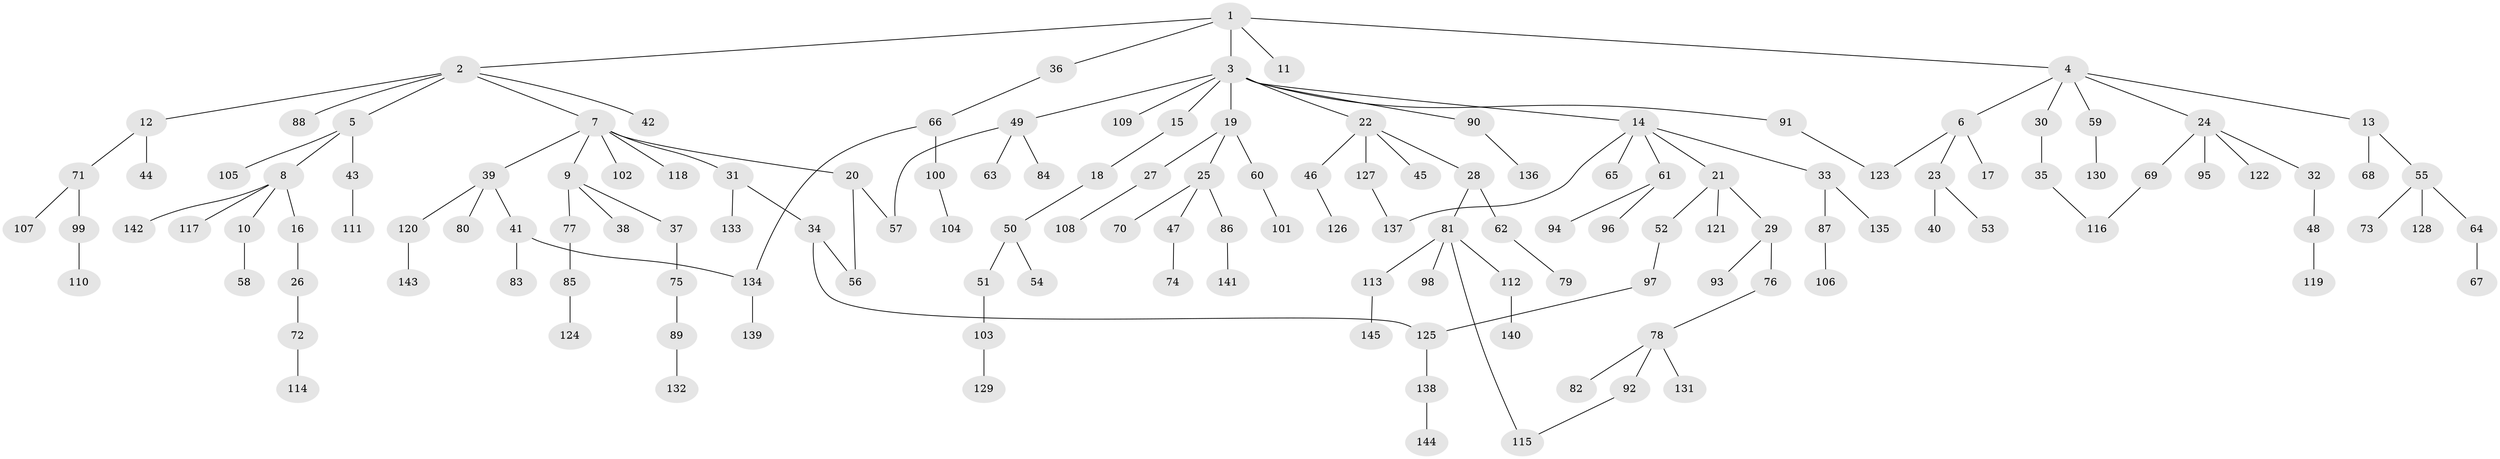 // coarse degree distribution, {9: 0.020202020202020204, 7: 0.030303030303030304, 4: 0.09090909090909091, 6: 0.010101010101010102, 1: 0.5050505050505051, 2: 0.25252525252525254, 3: 0.0707070707070707, 5: 0.020202020202020204}
// Generated by graph-tools (version 1.1) at 2025/51/02/27/25 19:51:39]
// undirected, 145 vertices, 152 edges
graph export_dot {
graph [start="1"]
  node [color=gray90,style=filled];
  1;
  2;
  3;
  4;
  5;
  6;
  7;
  8;
  9;
  10;
  11;
  12;
  13;
  14;
  15;
  16;
  17;
  18;
  19;
  20;
  21;
  22;
  23;
  24;
  25;
  26;
  27;
  28;
  29;
  30;
  31;
  32;
  33;
  34;
  35;
  36;
  37;
  38;
  39;
  40;
  41;
  42;
  43;
  44;
  45;
  46;
  47;
  48;
  49;
  50;
  51;
  52;
  53;
  54;
  55;
  56;
  57;
  58;
  59;
  60;
  61;
  62;
  63;
  64;
  65;
  66;
  67;
  68;
  69;
  70;
  71;
  72;
  73;
  74;
  75;
  76;
  77;
  78;
  79;
  80;
  81;
  82;
  83;
  84;
  85;
  86;
  87;
  88;
  89;
  90;
  91;
  92;
  93;
  94;
  95;
  96;
  97;
  98;
  99;
  100;
  101;
  102;
  103;
  104;
  105;
  106;
  107;
  108;
  109;
  110;
  111;
  112;
  113;
  114;
  115;
  116;
  117;
  118;
  119;
  120;
  121;
  122;
  123;
  124;
  125;
  126;
  127;
  128;
  129;
  130;
  131;
  132;
  133;
  134;
  135;
  136;
  137;
  138;
  139;
  140;
  141;
  142;
  143;
  144;
  145;
  1 -- 2;
  1 -- 3;
  1 -- 4;
  1 -- 11;
  1 -- 36;
  2 -- 5;
  2 -- 7;
  2 -- 12;
  2 -- 42;
  2 -- 88;
  3 -- 14;
  3 -- 15;
  3 -- 19;
  3 -- 22;
  3 -- 49;
  3 -- 90;
  3 -- 91;
  3 -- 109;
  4 -- 6;
  4 -- 13;
  4 -- 24;
  4 -- 30;
  4 -- 59;
  5 -- 8;
  5 -- 43;
  5 -- 105;
  6 -- 17;
  6 -- 23;
  6 -- 123;
  7 -- 9;
  7 -- 20;
  7 -- 31;
  7 -- 39;
  7 -- 102;
  7 -- 118;
  8 -- 10;
  8 -- 16;
  8 -- 117;
  8 -- 142;
  9 -- 37;
  9 -- 38;
  9 -- 77;
  10 -- 58;
  12 -- 44;
  12 -- 71;
  13 -- 55;
  13 -- 68;
  14 -- 21;
  14 -- 33;
  14 -- 61;
  14 -- 65;
  14 -- 137;
  15 -- 18;
  16 -- 26;
  18 -- 50;
  19 -- 25;
  19 -- 27;
  19 -- 60;
  20 -- 57;
  20 -- 56;
  21 -- 29;
  21 -- 52;
  21 -- 121;
  22 -- 28;
  22 -- 45;
  22 -- 46;
  22 -- 127;
  23 -- 40;
  23 -- 53;
  24 -- 32;
  24 -- 69;
  24 -- 95;
  24 -- 122;
  25 -- 47;
  25 -- 70;
  25 -- 86;
  26 -- 72;
  27 -- 108;
  28 -- 62;
  28 -- 81;
  29 -- 76;
  29 -- 93;
  30 -- 35;
  31 -- 34;
  31 -- 133;
  32 -- 48;
  33 -- 87;
  33 -- 135;
  34 -- 56;
  34 -- 125;
  35 -- 116;
  36 -- 66;
  37 -- 75;
  39 -- 41;
  39 -- 80;
  39 -- 120;
  41 -- 83;
  41 -- 134;
  43 -- 111;
  46 -- 126;
  47 -- 74;
  48 -- 119;
  49 -- 63;
  49 -- 84;
  49 -- 57;
  50 -- 51;
  50 -- 54;
  51 -- 103;
  52 -- 97;
  55 -- 64;
  55 -- 73;
  55 -- 128;
  59 -- 130;
  60 -- 101;
  61 -- 94;
  61 -- 96;
  62 -- 79;
  64 -- 67;
  66 -- 100;
  66 -- 134;
  69 -- 116;
  71 -- 99;
  71 -- 107;
  72 -- 114;
  75 -- 89;
  76 -- 78;
  77 -- 85;
  78 -- 82;
  78 -- 92;
  78 -- 131;
  81 -- 98;
  81 -- 112;
  81 -- 113;
  81 -- 115;
  85 -- 124;
  86 -- 141;
  87 -- 106;
  89 -- 132;
  90 -- 136;
  91 -- 123;
  92 -- 115;
  97 -- 125;
  99 -- 110;
  100 -- 104;
  103 -- 129;
  112 -- 140;
  113 -- 145;
  120 -- 143;
  125 -- 138;
  127 -- 137;
  134 -- 139;
  138 -- 144;
}
